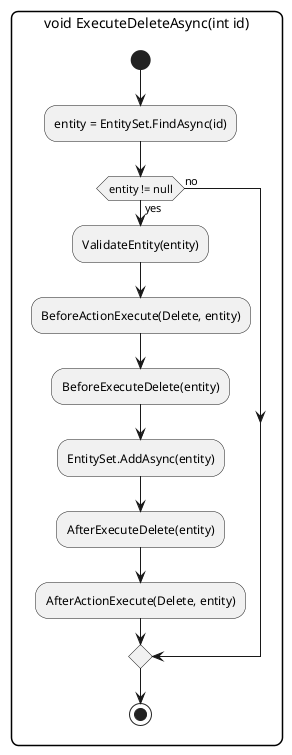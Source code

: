 @startuml ExecuteDeleteAsync
skinparam {
    monoChrome false
    rectangleRoundCorner 15
    rectangleBackgroundColor #smokewithe
}

rectangle "void ExecuteDeleteAsync(int id)" { 
    start
    :entity = EntitySet.FindAsync(id);
    if (entity != null) then (yes)
        :ValidateEntity(entity);
        :BeforeActionExecute(Delete, entity);
        :BeforeExecuteDelete(entity);
        :EntitySet.AddAsync(entity);
        :AfterExecuteDelete(entity);
        :AfterActionExecute(Delete, entity);
    else (no)
    endif
    stop
}
@enduml
